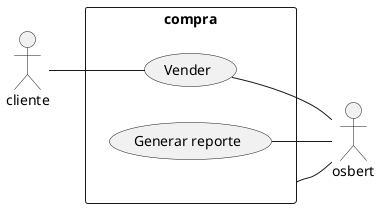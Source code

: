 @startuml
left to right direction
skinparam packageStyle rectangle
actor cliente
actor osbert
rectangle compra {
  cliente -- (Vender)
  (compra) -- osbert

  (Generar reporte) -- osbert

  (Vender) -- osbert
}
@enduml
